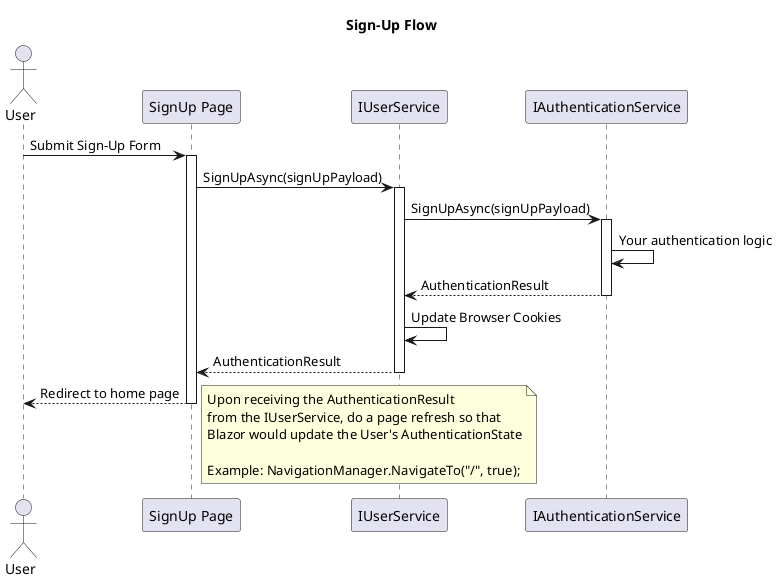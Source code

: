 @startuml sign-up-flow
!pragma teoz true

title Sign-Up Flow

actor "User" as user
participant "SignUp Page" as page
participant "IUserService" as userService
participant "IAuthenticationService" as authService

user -> page: Submit Sign-Up Form
activate page
page -> userService: SignUpAsync(signUpPayload)
activate userService
userService -> authService: SignUpAsync(signUpPayload)
activate authService
authService -> authService: Your authentication logic
authService --> userService: AuthenticationResult
deactivate authService
userService -> userService: Update Browser Cookies
userService --> page: AuthenticationResult
deactivate userService
page --> user: Redirect to home page
note right
Upon receiving the AuthenticationResult
from the IUserService, do a page refresh so that
Blazor would update the User's AuthenticationState

Example: NavigationManager.NavigateTo("/", true);
end note

deactivate page

@enduml